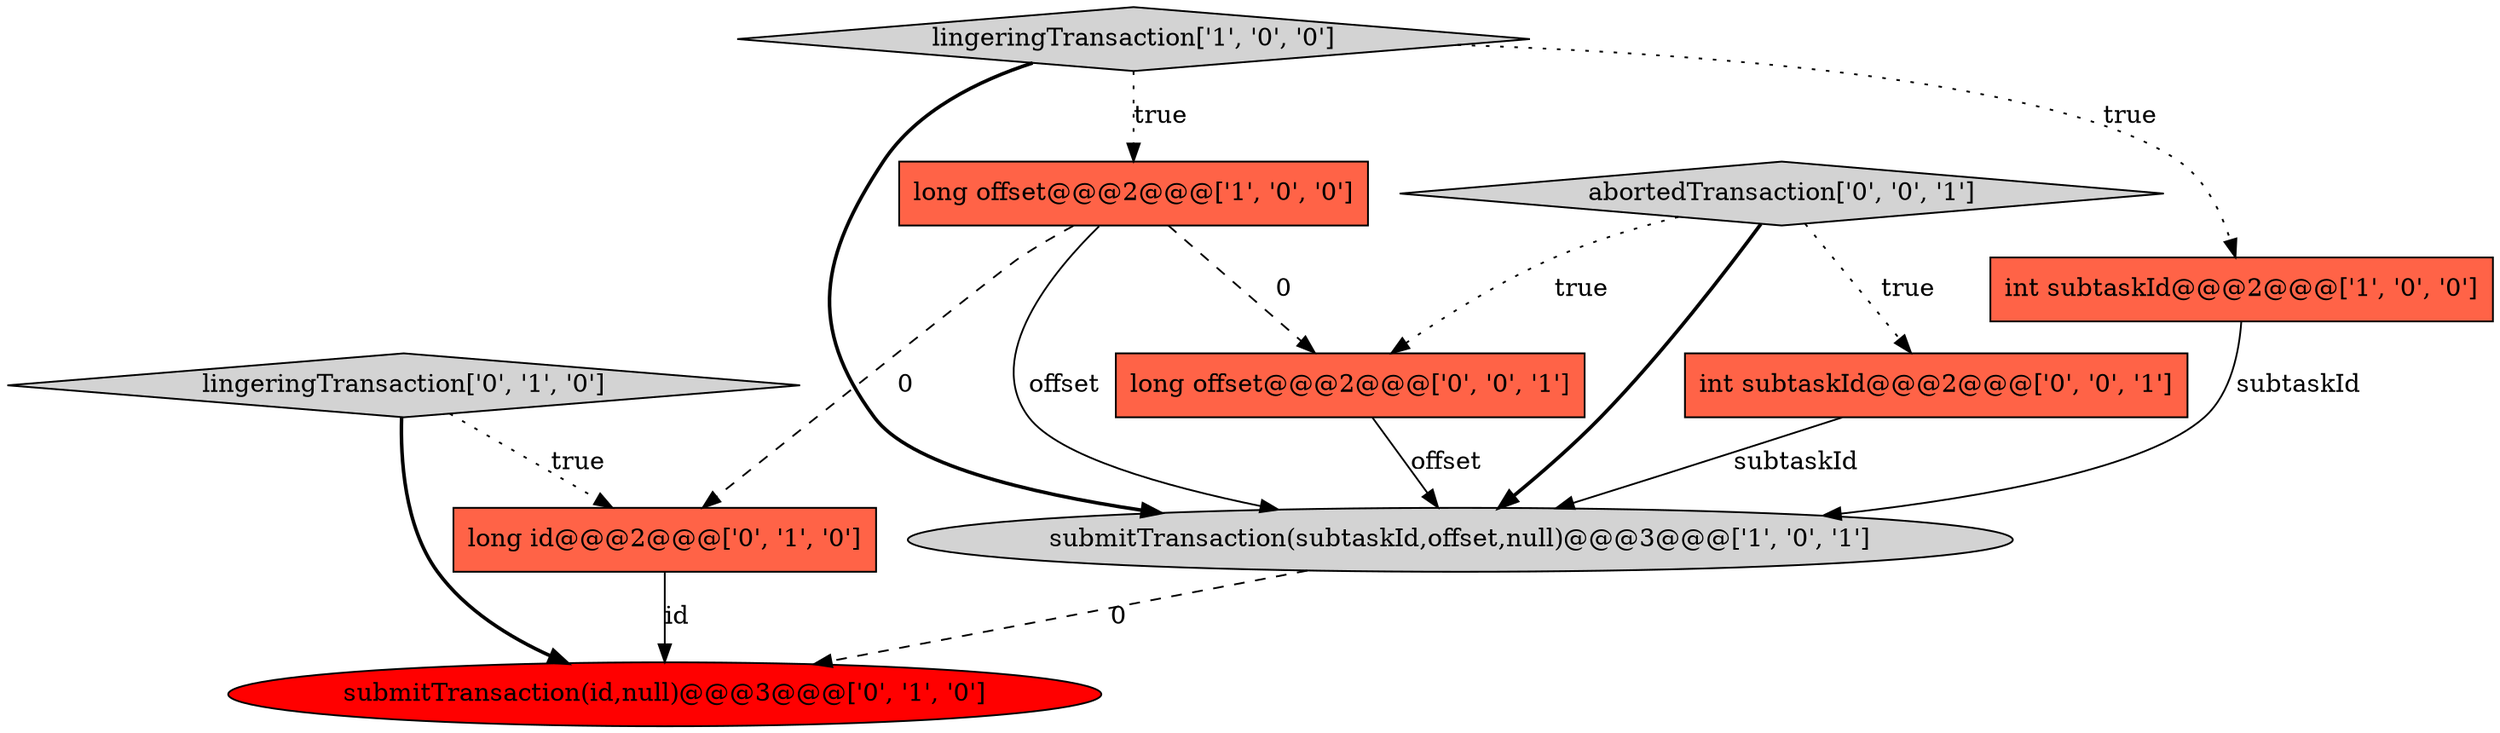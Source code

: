 digraph {
9 [style = filled, label = "abortedTransaction['0', '0', '1']", fillcolor = lightgray, shape = diamond image = "AAA0AAABBB3BBB"];
1 [style = filled, label = "int subtaskId@@@2@@@['1', '0', '0']", fillcolor = tomato, shape = box image = "AAA0AAABBB1BBB"];
7 [style = filled, label = "int subtaskId@@@2@@@['0', '0', '1']", fillcolor = tomato, shape = box image = "AAA0AAABBB3BBB"];
8 [style = filled, label = "long offset@@@2@@@['0', '0', '1']", fillcolor = tomato, shape = box image = "AAA0AAABBB3BBB"];
2 [style = filled, label = "long offset@@@2@@@['1', '0', '0']", fillcolor = tomato, shape = box image = "AAA1AAABBB1BBB"];
3 [style = filled, label = "lingeringTransaction['1', '0', '0']", fillcolor = lightgray, shape = diamond image = "AAA0AAABBB1BBB"];
5 [style = filled, label = "lingeringTransaction['0', '1', '0']", fillcolor = lightgray, shape = diamond image = "AAA0AAABBB2BBB"];
6 [style = filled, label = "submitTransaction(id,null)@@@3@@@['0', '1', '0']", fillcolor = red, shape = ellipse image = "AAA1AAABBB2BBB"];
4 [style = filled, label = "long id@@@2@@@['0', '1', '0']", fillcolor = tomato, shape = box image = "AAA1AAABBB2BBB"];
0 [style = filled, label = "submitTransaction(subtaskId,offset,null)@@@3@@@['1', '0', '1']", fillcolor = lightgray, shape = ellipse image = "AAA0AAABBB1BBB"];
3->0 [style = bold, label=""];
2->0 [style = solid, label="offset"];
0->6 [style = dashed, label="0"];
7->0 [style = solid, label="subtaskId"];
4->6 [style = solid, label="id"];
1->0 [style = solid, label="subtaskId"];
9->7 [style = dotted, label="true"];
8->0 [style = solid, label="offset"];
5->6 [style = bold, label=""];
9->0 [style = bold, label=""];
3->1 [style = dotted, label="true"];
2->8 [style = dashed, label="0"];
5->4 [style = dotted, label="true"];
3->2 [style = dotted, label="true"];
2->4 [style = dashed, label="0"];
9->8 [style = dotted, label="true"];
}
